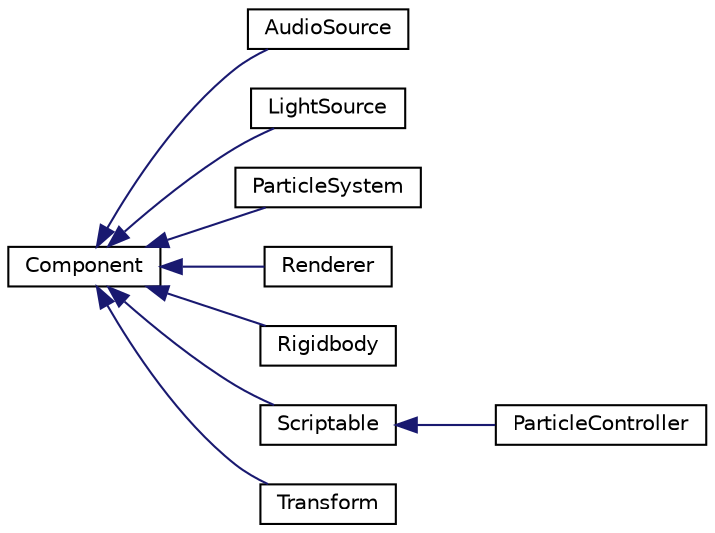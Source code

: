 digraph "Graphical Class Hierarchy"
{
  edge [fontname="Helvetica",fontsize="10",labelfontname="Helvetica",labelfontsize="10"];
  node [fontname="Helvetica",fontsize="10",shape=record];
  rankdir="LR";
  Node0 [label="Component",height=0.2,width=0.4,color="black", fillcolor="white", style="filled",URL="$class_component.html"];
  Node0 -> Node1 [dir="back",color="midnightblue",fontsize="10",style="solid",fontname="Helvetica"];
  Node1 [label="AudioSource",height=0.2,width=0.4,color="black", fillcolor="white", style="filled",URL="$class_audio_source.html"];
  Node0 -> Node2 [dir="back",color="midnightblue",fontsize="10",style="solid",fontname="Helvetica"];
  Node2 [label="LightSource",height=0.2,width=0.4,color="black", fillcolor="white", style="filled",URL="$class_light_source.html"];
  Node0 -> Node3 [dir="back",color="midnightblue",fontsize="10",style="solid",fontname="Helvetica"];
  Node3 [label="ParticleSystem",height=0.2,width=0.4,color="black", fillcolor="white", style="filled",URL="$class_particle_system.html"];
  Node0 -> Node4 [dir="back",color="midnightblue",fontsize="10",style="solid",fontname="Helvetica"];
  Node4 [label="Renderer",height=0.2,width=0.4,color="black", fillcolor="white", style="filled",URL="$class_renderer.html"];
  Node0 -> Node5 [dir="back",color="midnightblue",fontsize="10",style="solid",fontname="Helvetica"];
  Node5 [label="Rigidbody",height=0.2,width=0.4,color="black", fillcolor="white", style="filled",URL="$class_rigidbody.html"];
  Node0 -> Node6 [dir="back",color="midnightblue",fontsize="10",style="solid",fontname="Helvetica"];
  Node6 [label="Scriptable",height=0.2,width=0.4,color="black", fillcolor="white", style="filled",URL="$class_scriptable.html"];
  Node6 -> Node7 [dir="back",color="midnightblue",fontsize="10",style="solid",fontname="Helvetica"];
  Node7 [label="ParticleController",height=0.2,width=0.4,color="black", fillcolor="white", style="filled",URL="$class_particle_controller.html"];
  Node0 -> Node8 [dir="back",color="midnightblue",fontsize="10",style="solid",fontname="Helvetica"];
  Node8 [label="Transform",height=0.2,width=0.4,color="black", fillcolor="white", style="filled",URL="$class_transform.html"];
}
